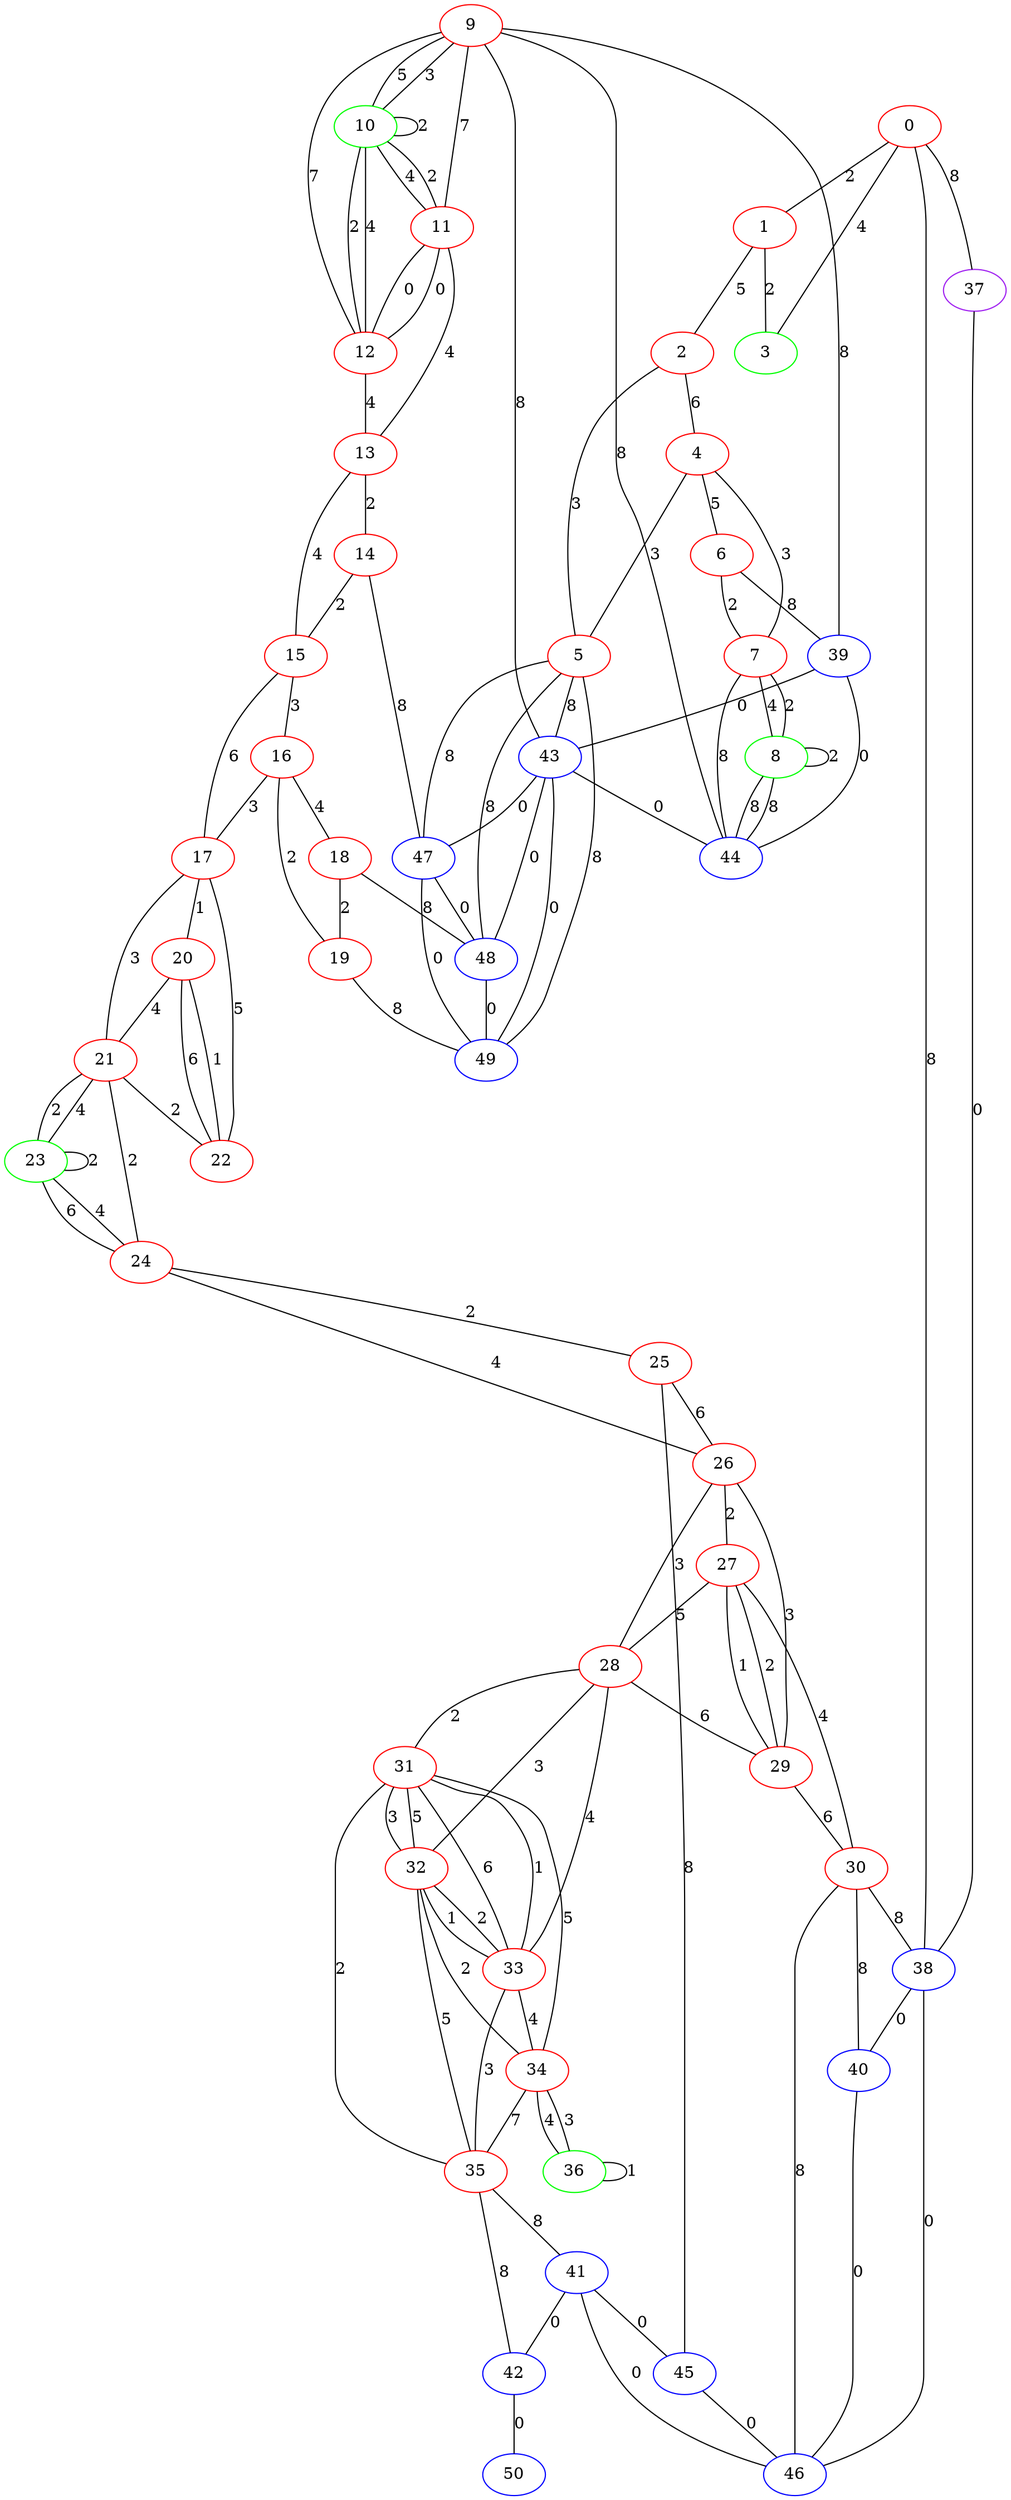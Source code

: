 graph "" {
0 [color=red, weight=1];
1 [color=red, weight=1];
2 [color=red, weight=1];
3 [color=green, weight=2];
4 [color=red, weight=1];
5 [color=red, weight=1];
6 [color=red, weight=1];
7 [color=red, weight=1];
8 [color=green, weight=2];
9 [color=red, weight=1];
10 [color=green, weight=2];
11 [color=red, weight=1];
12 [color=red, weight=1];
13 [color=red, weight=1];
14 [color=red, weight=1];
15 [color=red, weight=1];
16 [color=red, weight=1];
17 [color=red, weight=1];
18 [color=red, weight=1];
19 [color=red, weight=1];
20 [color=red, weight=1];
21 [color=red, weight=1];
22 [color=red, weight=1];
23 [color=green, weight=2];
24 [color=red, weight=1];
25 [color=red, weight=1];
26 [color=red, weight=1];
27 [color=red, weight=1];
28 [color=red, weight=1];
29 [color=red, weight=1];
30 [color=red, weight=1];
31 [color=red, weight=1];
32 [color=red, weight=1];
33 [color=red, weight=1];
34 [color=red, weight=1];
35 [color=red, weight=1];
36 [color=green, weight=2];
37 [color=purple, weight=4];
38 [color=blue, weight=3];
39 [color=blue, weight=3];
40 [color=blue, weight=3];
41 [color=blue, weight=3];
42 [color=blue, weight=3];
43 [color=blue, weight=3];
44 [color=blue, weight=3];
45 [color=blue, weight=3];
46 [color=blue, weight=3];
47 [color=blue, weight=3];
48 [color=blue, weight=3];
49 [color=blue, weight=3];
50 [color=blue, weight=3];
0 -- 1  [key=0, label=2];
0 -- 3  [key=0, label=4];
0 -- 37  [key=0, label=8];
0 -- 38  [key=0, label=8];
1 -- 2  [key=0, label=5];
1 -- 3  [key=0, label=2];
2 -- 4  [key=0, label=6];
2 -- 5  [key=0, label=3];
4 -- 5  [key=0, label=3];
4 -- 6  [key=0, label=5];
4 -- 7  [key=0, label=3];
5 -- 43  [key=0, label=8];
5 -- 47  [key=0, label=8];
5 -- 48  [key=0, label=8];
5 -- 49  [key=0, label=8];
6 -- 39  [key=0, label=8];
6 -- 7  [key=0, label=2];
7 -- 8  [key=0, label=4];
7 -- 8  [key=1, label=2];
7 -- 44  [key=0, label=8];
8 -- 8  [key=0, label=2];
8 -- 44  [key=0, label=8];
8 -- 44  [key=1, label=8];
9 -- 11  [key=0, label=7];
9 -- 39  [key=0, label=8];
9 -- 44  [key=0, label=8];
9 -- 10  [key=0, label=3];
9 -- 10  [key=1, label=5];
9 -- 43  [key=0, label=8];
9 -- 12  [key=0, label=7];
10 -- 10  [key=0, label=2];
10 -- 11  [key=0, label=4];
10 -- 11  [key=1, label=2];
10 -- 12  [key=0, label=4];
10 -- 12  [key=1, label=2];
11 -- 12  [key=0, label=0];
11 -- 12  [key=1, label=0];
11 -- 13  [key=0, label=4];
12 -- 13  [key=0, label=4];
13 -- 14  [key=0, label=2];
13 -- 15  [key=0, label=4];
14 -- 47  [key=0, label=8];
14 -- 15  [key=0, label=2];
15 -- 16  [key=0, label=3];
15 -- 17  [key=0, label=6];
16 -- 17  [key=0, label=3];
16 -- 18  [key=0, label=4];
16 -- 19  [key=0, label=2];
17 -- 20  [key=0, label=1];
17 -- 21  [key=0, label=3];
17 -- 22  [key=0, label=5];
18 -- 48  [key=0, label=8];
18 -- 19  [key=0, label=2];
19 -- 49  [key=0, label=8];
20 -- 21  [key=0, label=4];
20 -- 22  [key=0, label=1];
20 -- 22  [key=1, label=6];
21 -- 24  [key=0, label=2];
21 -- 22  [key=0, label=2];
21 -- 23  [key=0, label=4];
21 -- 23  [key=1, label=2];
23 -- 24  [key=0, label=6];
23 -- 24  [key=1, label=4];
23 -- 23  [key=0, label=2];
24 -- 25  [key=0, label=2];
24 -- 26  [key=0, label=4];
25 -- 26  [key=0, label=6];
25 -- 45  [key=0, label=8];
26 -- 27  [key=0, label=2];
26 -- 28  [key=0, label=3];
26 -- 29  [key=0, label=3];
27 -- 28  [key=0, label=5];
27 -- 29  [key=0, label=2];
27 -- 29  [key=1, label=1];
27 -- 30  [key=0, label=4];
28 -- 32  [key=0, label=3];
28 -- 33  [key=0, label=4];
28 -- 29  [key=0, label=6];
28 -- 31  [key=0, label=2];
29 -- 30  [key=0, label=6];
30 -- 40  [key=0, label=8];
30 -- 46  [key=0, label=8];
30 -- 38  [key=0, label=8];
31 -- 32  [key=0, label=3];
31 -- 32  [key=1, label=5];
31 -- 33  [key=0, label=1];
31 -- 33  [key=1, label=6];
31 -- 34  [key=0, label=5];
31 -- 35  [key=0, label=2];
32 -- 33  [key=0, label=2];
32 -- 33  [key=1, label=1];
32 -- 34  [key=0, label=2];
32 -- 35  [key=0, label=5];
33 -- 34  [key=0, label=4];
33 -- 35  [key=0, label=3];
34 -- 35  [key=0, label=7];
34 -- 36  [key=0, label=3];
34 -- 36  [key=1, label=4];
35 -- 41  [key=0, label=8];
35 -- 42  [key=0, label=8];
36 -- 36  [key=0, label=1];
37 -- 38  [key=0, label=0];
38 -- 40  [key=0, label=0];
38 -- 46  [key=0, label=0];
39 -- 43  [key=0, label=0];
39 -- 44  [key=0, label=0];
40 -- 46  [key=0, label=0];
41 -- 42  [key=0, label=0];
41 -- 45  [key=0, label=0];
41 -- 46  [key=0, label=0];
42 -- 50  [key=0, label=0];
43 -- 44  [key=0, label=0];
43 -- 47  [key=0, label=0];
43 -- 48  [key=0, label=0];
43 -- 49  [key=0, label=0];
45 -- 46  [key=0, label=0];
47 -- 48  [key=0, label=0];
47 -- 49  [key=0, label=0];
48 -- 49  [key=0, label=0];
}
